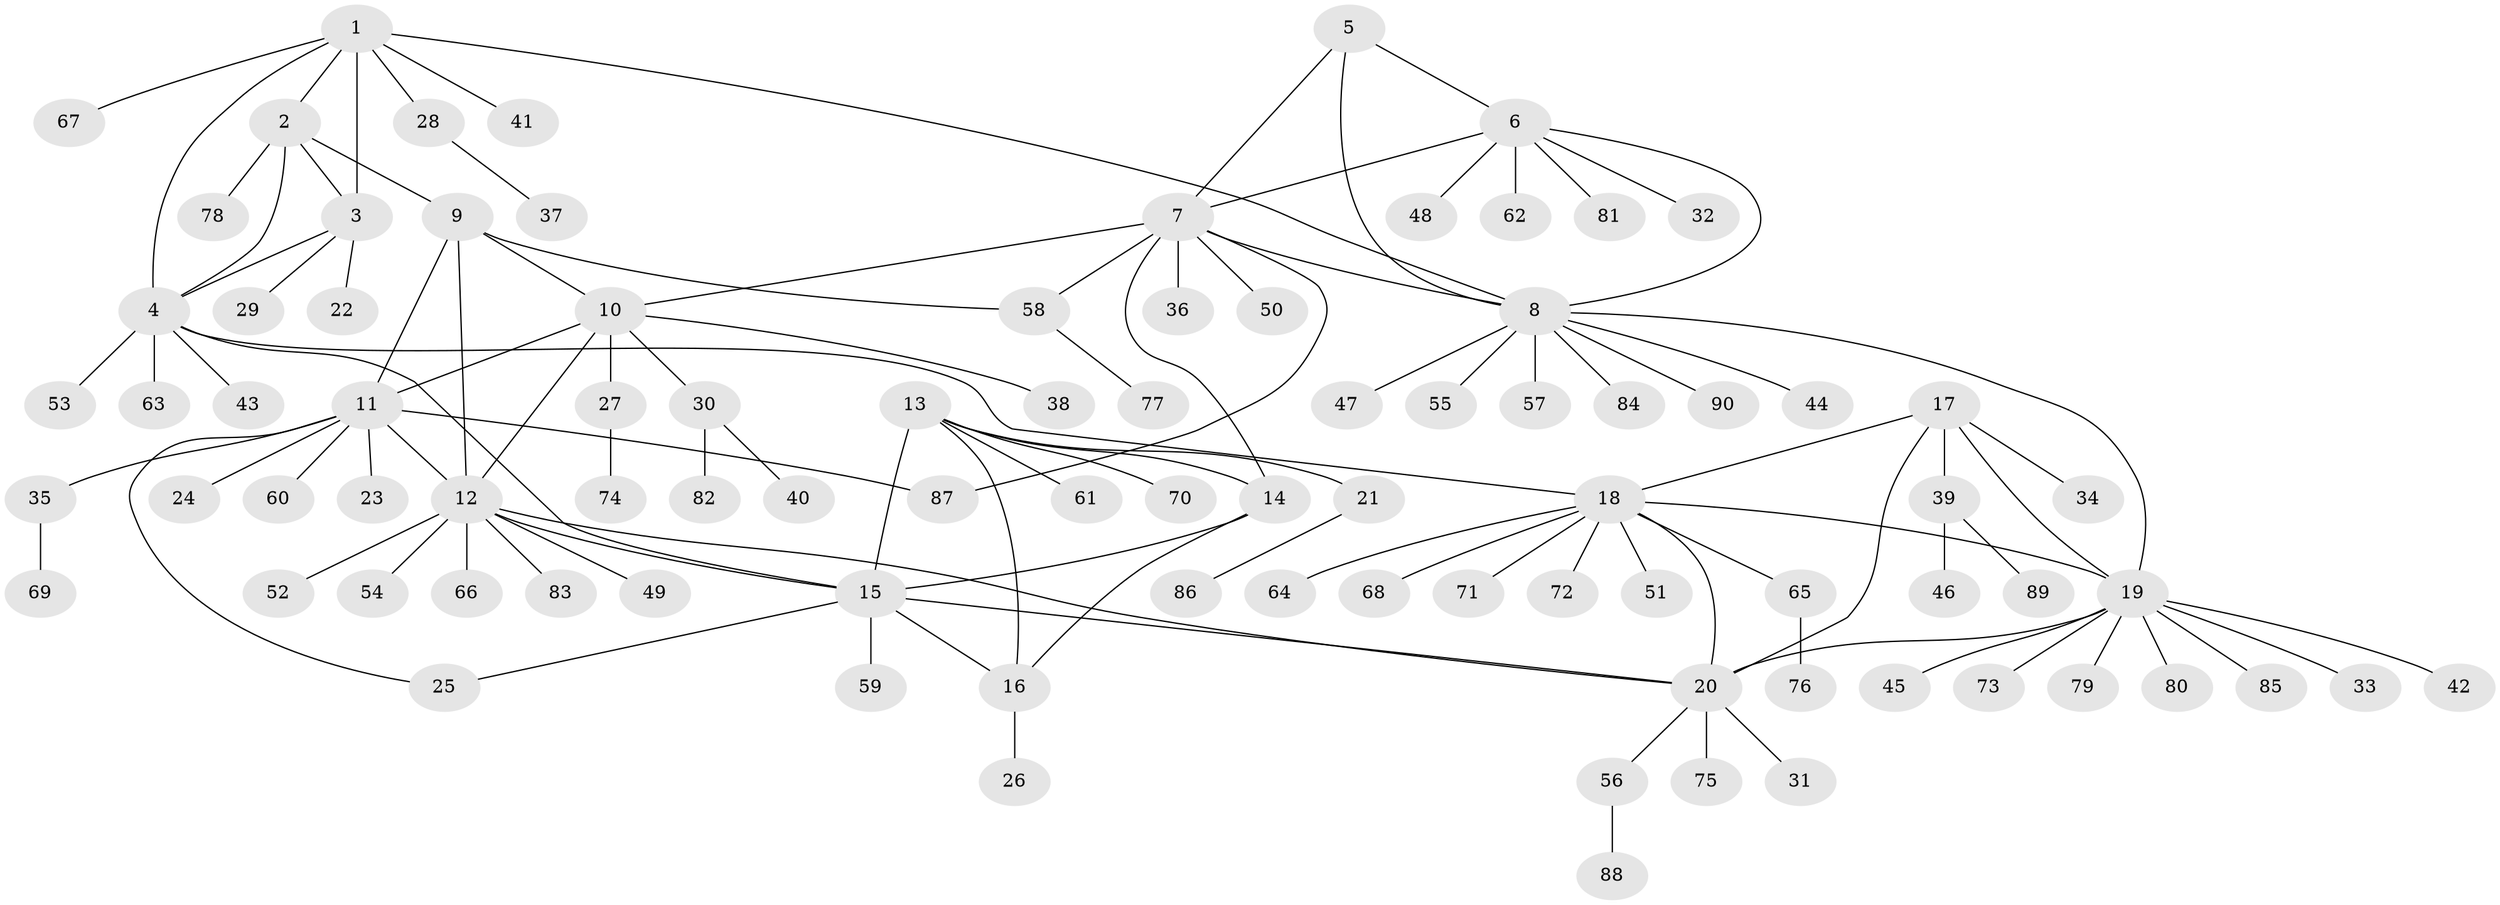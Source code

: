 // coarse degree distribution, {5: 0.17857142857142858, 4: 0.10714285714285714, 3: 0.10714285714285714, 7: 0.07142857142857142, 6: 0.14285714285714285, 1: 0.35714285714285715, 2: 0.03571428571428571}
// Generated by graph-tools (version 1.1) at 2025/52/03/04/25 22:52:26]
// undirected, 90 vertices, 113 edges
graph export_dot {
  node [color=gray90,style=filled];
  1;
  2;
  3;
  4;
  5;
  6;
  7;
  8;
  9;
  10;
  11;
  12;
  13;
  14;
  15;
  16;
  17;
  18;
  19;
  20;
  21;
  22;
  23;
  24;
  25;
  26;
  27;
  28;
  29;
  30;
  31;
  32;
  33;
  34;
  35;
  36;
  37;
  38;
  39;
  40;
  41;
  42;
  43;
  44;
  45;
  46;
  47;
  48;
  49;
  50;
  51;
  52;
  53;
  54;
  55;
  56;
  57;
  58;
  59;
  60;
  61;
  62;
  63;
  64;
  65;
  66;
  67;
  68;
  69;
  70;
  71;
  72;
  73;
  74;
  75;
  76;
  77;
  78;
  79;
  80;
  81;
  82;
  83;
  84;
  85;
  86;
  87;
  88;
  89;
  90;
  1 -- 2;
  1 -- 3;
  1 -- 4;
  1 -- 8;
  1 -- 28;
  1 -- 41;
  1 -- 67;
  2 -- 3;
  2 -- 4;
  2 -- 9;
  2 -- 78;
  3 -- 4;
  3 -- 22;
  3 -- 29;
  4 -- 15;
  4 -- 18;
  4 -- 43;
  4 -- 53;
  4 -- 63;
  5 -- 6;
  5 -- 7;
  5 -- 8;
  6 -- 7;
  6 -- 8;
  6 -- 32;
  6 -- 48;
  6 -- 62;
  6 -- 81;
  7 -- 8;
  7 -- 10;
  7 -- 14;
  7 -- 36;
  7 -- 50;
  7 -- 58;
  7 -- 87;
  8 -- 19;
  8 -- 44;
  8 -- 47;
  8 -- 55;
  8 -- 57;
  8 -- 84;
  8 -- 90;
  9 -- 10;
  9 -- 11;
  9 -- 12;
  9 -- 58;
  10 -- 11;
  10 -- 12;
  10 -- 27;
  10 -- 30;
  10 -- 38;
  11 -- 12;
  11 -- 23;
  11 -- 24;
  11 -- 25;
  11 -- 35;
  11 -- 60;
  11 -- 87;
  12 -- 15;
  12 -- 20;
  12 -- 49;
  12 -- 52;
  12 -- 54;
  12 -- 66;
  12 -- 83;
  13 -- 14;
  13 -- 15;
  13 -- 16;
  13 -- 21;
  13 -- 61;
  13 -- 70;
  14 -- 15;
  14 -- 16;
  15 -- 16;
  15 -- 20;
  15 -- 25;
  15 -- 59;
  16 -- 26;
  17 -- 18;
  17 -- 19;
  17 -- 20;
  17 -- 34;
  17 -- 39;
  18 -- 19;
  18 -- 20;
  18 -- 51;
  18 -- 64;
  18 -- 65;
  18 -- 68;
  18 -- 71;
  18 -- 72;
  19 -- 20;
  19 -- 33;
  19 -- 42;
  19 -- 45;
  19 -- 73;
  19 -- 79;
  19 -- 80;
  19 -- 85;
  20 -- 31;
  20 -- 56;
  20 -- 75;
  21 -- 86;
  27 -- 74;
  28 -- 37;
  30 -- 40;
  30 -- 82;
  35 -- 69;
  39 -- 46;
  39 -- 89;
  56 -- 88;
  58 -- 77;
  65 -- 76;
}
